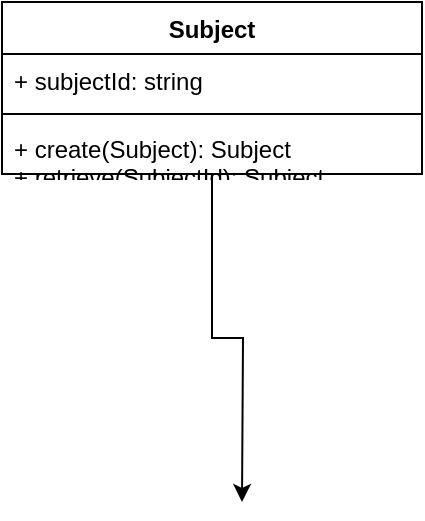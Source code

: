 <mxfile version="26.0.8">
  <diagram name="Page-1" id="adurOaB7cgC-4ocGPlce">
    <mxGraphModel dx="984" dy="552" grid="1" gridSize="10" guides="1" tooltips="1" connect="1" arrows="1" fold="1" page="1" pageScale="1" pageWidth="827" pageHeight="1169" math="0" shadow="0">
      <root>
        <mxCell id="0" />
        <mxCell id="1" parent="0" />
        <mxCell id="-HIgVq5yfehorjmfj9ND-5" style="edgeStyle=orthogonalEdgeStyle;rounded=0;orthogonalLoop=1;jettySize=auto;html=1;" edge="1" parent="1" source="-HIgVq5yfehorjmfj9ND-1">
          <mxGeometry relative="1" as="geometry">
            <mxPoint x="220" y="350" as="targetPoint" />
          </mxGeometry>
        </mxCell>
        <mxCell id="-HIgVq5yfehorjmfj9ND-1" value="Subject" style="swimlane;fontStyle=1;align=center;verticalAlign=top;childLayout=stackLayout;horizontal=1;startSize=26;horizontalStack=0;resizeParent=1;resizeParentMax=0;resizeLast=0;collapsible=1;marginBottom=0;whiteSpace=wrap;html=1;" vertex="1" parent="1">
          <mxGeometry x="100" y="100" width="210" height="86" as="geometry" />
        </mxCell>
        <mxCell id="-HIgVq5yfehorjmfj9ND-2" value="+ subjectId: string" style="text;strokeColor=none;fillColor=none;align=left;verticalAlign=top;spacingLeft=4;spacingRight=4;overflow=hidden;rotatable=0;points=[[0,0.5],[1,0.5]];portConstraint=eastwest;whiteSpace=wrap;html=1;" vertex="1" parent="-HIgVq5yfehorjmfj9ND-1">
          <mxGeometry y="26" width="210" height="26" as="geometry" />
        </mxCell>
        <mxCell id="-HIgVq5yfehorjmfj9ND-3" value="" style="line;strokeWidth=1;fillColor=none;align=left;verticalAlign=middle;spacingTop=-1;spacingLeft=3;spacingRight=3;rotatable=0;labelPosition=right;points=[];portConstraint=eastwest;strokeColor=inherit;" vertex="1" parent="-HIgVq5yfehorjmfj9ND-1">
          <mxGeometry y="52" width="210" height="8" as="geometry" />
        </mxCell>
        <mxCell id="-HIgVq5yfehorjmfj9ND-4" value="+ create(Subject): Subject&lt;div&gt;+ retrieve(SubjectId): Subject&lt;br&gt;&lt;div&gt;+ update(Subject): Subject&lt;/div&gt;&lt;div&gt;+ delete(SubjectId): Receipt&lt;/div&gt;&lt;/div&gt;" style="text;strokeColor=none;fillColor=none;align=left;verticalAlign=top;spacingLeft=4;spacingRight=4;overflow=hidden;rotatable=0;points=[[0,0.5],[1,0.5]];portConstraint=eastwest;whiteSpace=wrap;html=1;" vertex="1" parent="-HIgVq5yfehorjmfj9ND-1">
          <mxGeometry y="60" width="210" height="26" as="geometry" />
        </mxCell>
      </root>
    </mxGraphModel>
  </diagram>
</mxfile>
